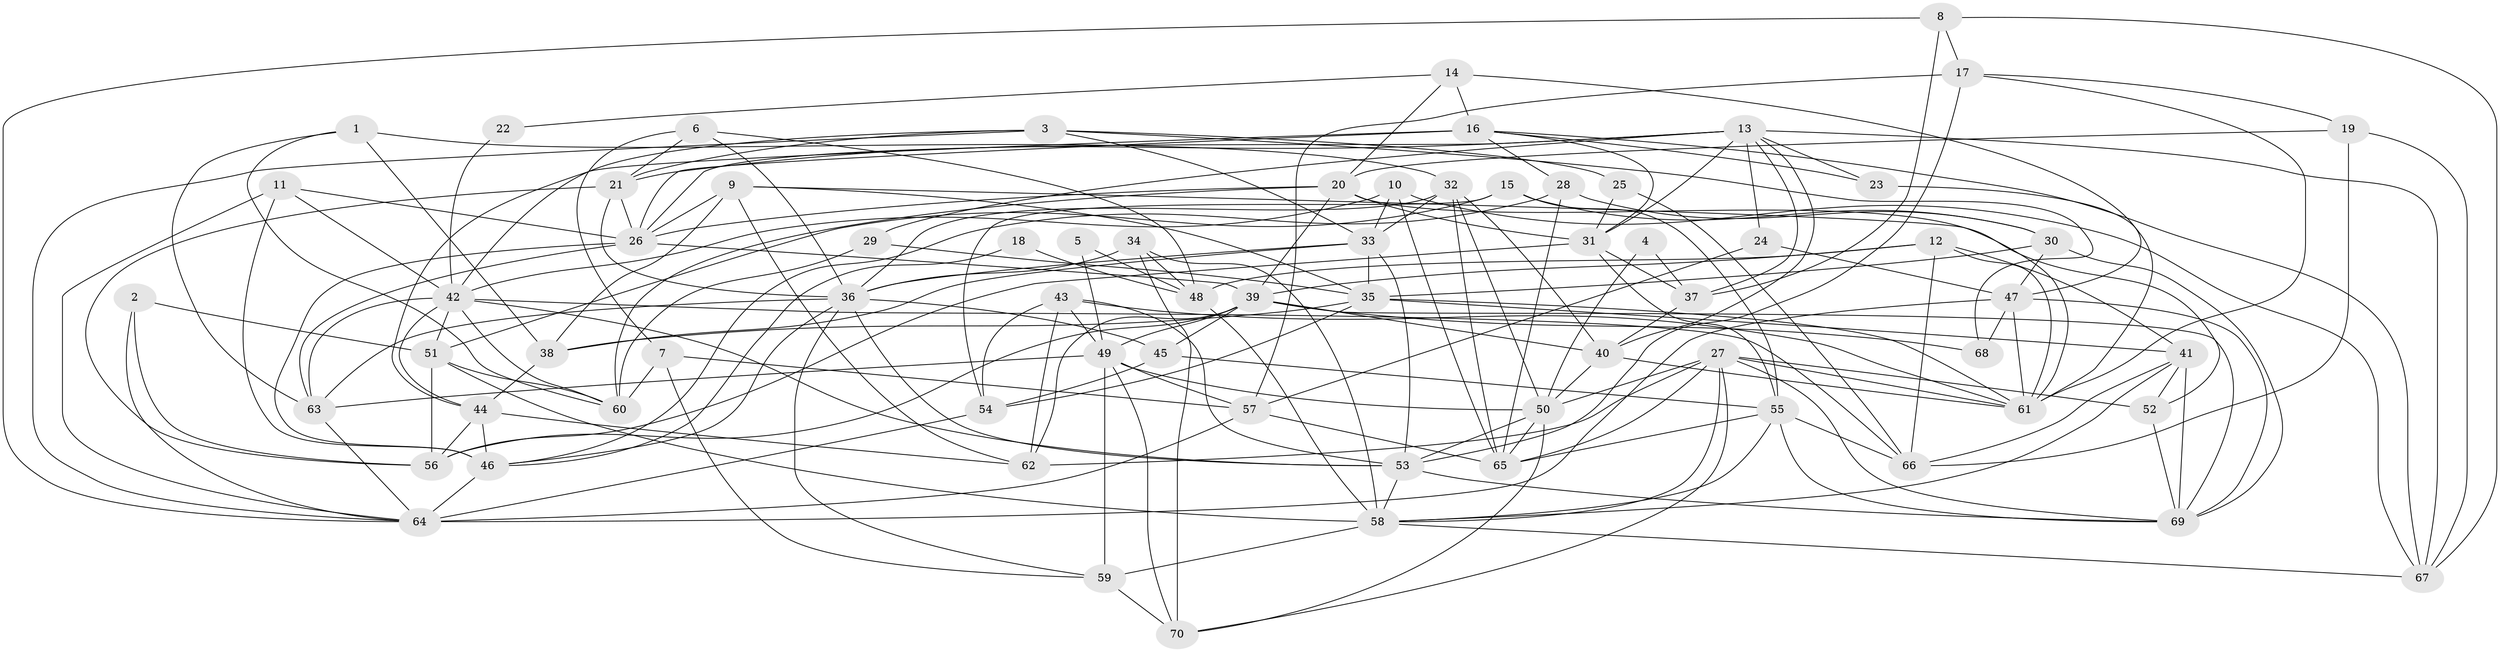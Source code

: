// original degree distribution, {3: 0.33093525179856115, 4: 0.2589928057553957, 5: 0.17266187050359713, 2: 0.10071942446043165, 6: 0.08633093525179857, 7: 0.03597122302158273, 9: 0.007194244604316547, 10: 0.007194244604316547}
// Generated by graph-tools (version 1.1) at 2025/50/03/09/25 03:50:14]
// undirected, 70 vertices, 198 edges
graph export_dot {
graph [start="1"]
  node [color=gray90,style=filled];
  1;
  2;
  3;
  4;
  5;
  6;
  7;
  8;
  9;
  10;
  11;
  12;
  13;
  14;
  15;
  16;
  17;
  18;
  19;
  20;
  21;
  22;
  23;
  24;
  25;
  26;
  27;
  28;
  29;
  30;
  31;
  32;
  33;
  34;
  35;
  36;
  37;
  38;
  39;
  40;
  41;
  42;
  43;
  44;
  45;
  46;
  47;
  48;
  49;
  50;
  51;
  52;
  53;
  54;
  55;
  56;
  57;
  58;
  59;
  60;
  61;
  62;
  63;
  64;
  65;
  66;
  67;
  68;
  69;
  70;
  1 -- 32 [weight=1.0];
  1 -- 38 [weight=1.0];
  1 -- 60 [weight=1.0];
  1 -- 63 [weight=1.0];
  2 -- 51 [weight=1.0];
  2 -- 56 [weight=1.0];
  2 -- 64 [weight=1.0];
  3 -- 21 [weight=1.0];
  3 -- 25 [weight=1.0];
  3 -- 33 [weight=1.0];
  3 -- 42 [weight=1.0];
  3 -- 64 [weight=1.0];
  3 -- 68 [weight=1.0];
  4 -- 37 [weight=1.0];
  4 -- 50 [weight=1.0];
  5 -- 48 [weight=1.0];
  5 -- 49 [weight=1.0];
  6 -- 7 [weight=1.0];
  6 -- 21 [weight=1.0];
  6 -- 36 [weight=1.0];
  6 -- 48 [weight=1.0];
  7 -- 57 [weight=1.0];
  7 -- 59 [weight=1.0];
  7 -- 60 [weight=1.0];
  8 -- 17 [weight=1.0];
  8 -- 37 [weight=1.0];
  8 -- 64 [weight=1.0];
  8 -- 67 [weight=1.0];
  9 -- 26 [weight=1.0];
  9 -- 35 [weight=1.0];
  9 -- 38 [weight=1.0];
  9 -- 52 [weight=1.0];
  9 -- 62 [weight=1.0];
  10 -- 33 [weight=1.0];
  10 -- 42 [weight=1.0];
  10 -- 65 [weight=1.0];
  10 -- 67 [weight=1.0];
  11 -- 26 [weight=1.0];
  11 -- 42 [weight=1.0];
  11 -- 46 [weight=1.0];
  11 -- 64 [weight=1.0];
  12 -- 39 [weight=1.0];
  12 -- 41 [weight=1.0];
  12 -- 48 [weight=1.0];
  12 -- 61 [weight=1.0];
  12 -- 66 [weight=1.0];
  13 -- 21 [weight=1.0];
  13 -- 23 [weight=1.0];
  13 -- 24 [weight=1.0];
  13 -- 26 [weight=1.0];
  13 -- 29 [weight=1.0];
  13 -- 31 [weight=1.0];
  13 -- 37 [weight=1.0];
  13 -- 40 [weight=1.0];
  13 -- 67 [weight=1.0];
  14 -- 16 [weight=1.0];
  14 -- 20 [weight=1.0];
  14 -- 22 [weight=1.0];
  14 -- 47 [weight=1.0];
  15 -- 30 [weight=1.0];
  15 -- 51 [weight=1.0];
  15 -- 54 [weight=1.0];
  15 -- 55 [weight=1.0];
  16 -- 23 [weight=1.0];
  16 -- 26 [weight=2.0];
  16 -- 28 [weight=1.0];
  16 -- 31 [weight=1.0];
  16 -- 44 [weight=1.0];
  16 -- 67 [weight=1.0];
  17 -- 19 [weight=1.0];
  17 -- 53 [weight=1.0];
  17 -- 57 [weight=1.0];
  17 -- 61 [weight=1.0];
  18 -- 46 [weight=1.0];
  18 -- 48 [weight=1.0];
  19 -- 20 [weight=1.0];
  19 -- 66 [weight=1.0];
  19 -- 67 [weight=1.0];
  20 -- 26 [weight=1.0];
  20 -- 31 [weight=1.0];
  20 -- 39 [weight=1.0];
  20 -- 60 [weight=1.0];
  20 -- 61 [weight=1.0];
  21 -- 26 [weight=1.0];
  21 -- 36 [weight=1.0];
  21 -- 56 [weight=1.0];
  22 -- 42 [weight=1.0];
  23 -- 61 [weight=1.0];
  24 -- 47 [weight=1.0];
  24 -- 57 [weight=1.0];
  25 -- 31 [weight=1.0];
  25 -- 66 [weight=1.0];
  26 -- 39 [weight=1.0];
  26 -- 46 [weight=1.0];
  26 -- 63 [weight=1.0];
  27 -- 50 [weight=1.0];
  27 -- 52 [weight=1.0];
  27 -- 58 [weight=1.0];
  27 -- 61 [weight=1.0];
  27 -- 62 [weight=1.0];
  27 -- 65 [weight=1.0];
  27 -- 69 [weight=1.0];
  27 -- 70 [weight=1.0];
  28 -- 30 [weight=1.0];
  28 -- 46 [weight=1.0];
  28 -- 65 [weight=1.0];
  29 -- 35 [weight=1.0];
  29 -- 60 [weight=1.0];
  30 -- 35 [weight=1.0];
  30 -- 47 [weight=1.0];
  30 -- 69 [weight=1.0];
  31 -- 37 [weight=1.0];
  31 -- 55 [weight=1.0];
  31 -- 56 [weight=1.0];
  32 -- 33 [weight=1.0];
  32 -- 36 [weight=1.0];
  32 -- 40 [weight=1.0];
  32 -- 50 [weight=1.0];
  32 -- 65 [weight=1.0];
  33 -- 35 [weight=1.0];
  33 -- 36 [weight=1.0];
  33 -- 38 [weight=1.0];
  33 -- 53 [weight=1.0];
  34 -- 36 [weight=1.0];
  34 -- 48 [weight=1.0];
  34 -- 58 [weight=1.0];
  34 -- 70 [weight=1.0];
  35 -- 38 [weight=1.0];
  35 -- 41 [weight=1.0];
  35 -- 54 [weight=1.0];
  35 -- 61 [weight=1.0];
  36 -- 45 [weight=1.0];
  36 -- 46 [weight=1.0];
  36 -- 53 [weight=1.0];
  36 -- 59 [weight=1.0];
  36 -- 63 [weight=1.0];
  37 -- 40 [weight=1.0];
  38 -- 44 [weight=1.0];
  39 -- 40 [weight=1.0];
  39 -- 45 [weight=1.0];
  39 -- 49 [weight=1.0];
  39 -- 56 [weight=1.0];
  39 -- 62 [weight=1.0];
  39 -- 68 [weight=1.0];
  39 -- 69 [weight=1.0];
  40 -- 50 [weight=1.0];
  40 -- 61 [weight=1.0];
  41 -- 52 [weight=1.0];
  41 -- 58 [weight=1.0];
  41 -- 66 [weight=1.0];
  41 -- 69 [weight=1.0];
  42 -- 44 [weight=1.0];
  42 -- 51 [weight=1.0];
  42 -- 53 [weight=1.0];
  42 -- 60 [weight=1.0];
  42 -- 63 [weight=1.0];
  42 -- 66 [weight=1.0];
  43 -- 49 [weight=1.0];
  43 -- 53 [weight=1.0];
  43 -- 54 [weight=1.0];
  43 -- 61 [weight=1.0];
  43 -- 62 [weight=1.0];
  44 -- 46 [weight=1.0];
  44 -- 56 [weight=1.0];
  44 -- 62 [weight=1.0];
  45 -- 54 [weight=1.0];
  45 -- 55 [weight=1.0];
  46 -- 64 [weight=1.0];
  47 -- 61 [weight=1.0];
  47 -- 64 [weight=2.0];
  47 -- 68 [weight=2.0];
  47 -- 69 [weight=1.0];
  48 -- 58 [weight=1.0];
  49 -- 50 [weight=1.0];
  49 -- 57 [weight=2.0];
  49 -- 59 [weight=1.0];
  49 -- 63 [weight=1.0];
  49 -- 70 [weight=1.0];
  50 -- 53 [weight=1.0];
  50 -- 65 [weight=1.0];
  50 -- 70 [weight=1.0];
  51 -- 56 [weight=1.0];
  51 -- 58 [weight=1.0];
  51 -- 60 [weight=1.0];
  52 -- 69 [weight=1.0];
  53 -- 58 [weight=1.0];
  53 -- 69 [weight=1.0];
  54 -- 64 [weight=1.0];
  55 -- 58 [weight=1.0];
  55 -- 65 [weight=1.0];
  55 -- 66 [weight=1.0];
  55 -- 69 [weight=1.0];
  57 -- 64 [weight=1.0];
  57 -- 65 [weight=1.0];
  58 -- 59 [weight=2.0];
  58 -- 67 [weight=1.0];
  59 -- 70 [weight=1.0];
  63 -- 64 [weight=1.0];
}
